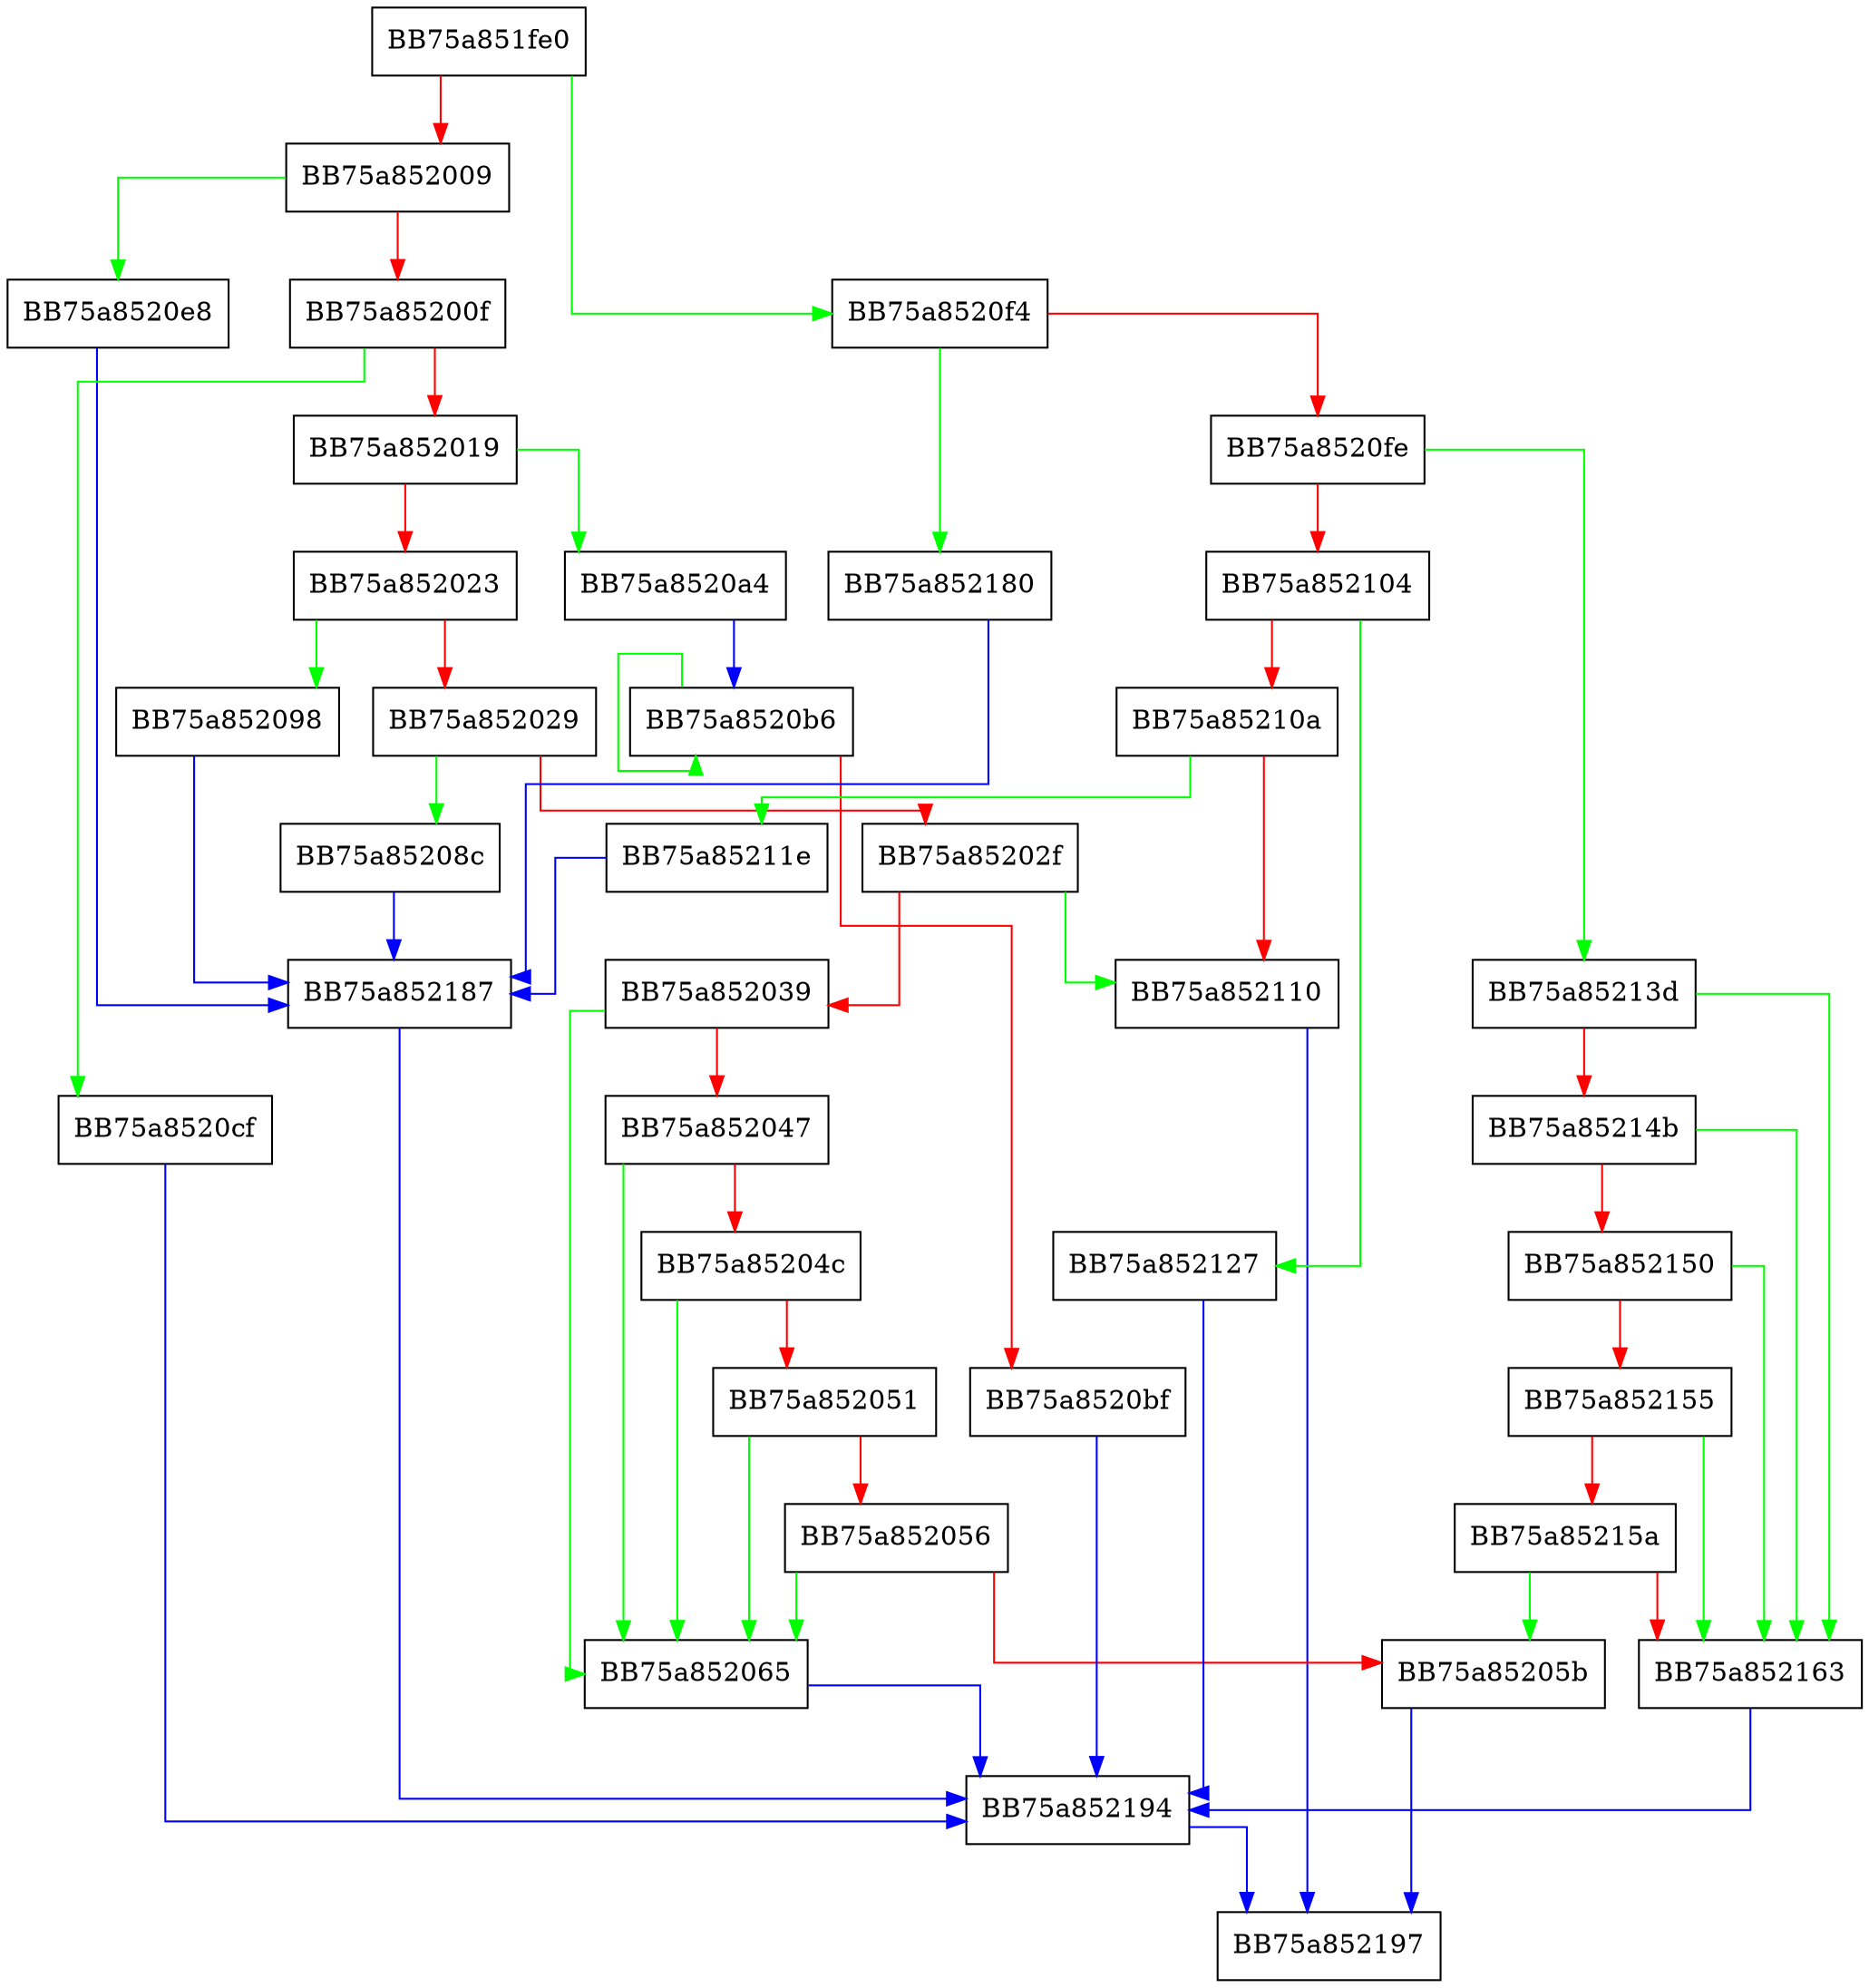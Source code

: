 digraph GetNotificationInfo {
  node [shape="box"];
  graph [splines=ortho];
  BB75a851fe0 -> BB75a8520f4 [color="green"];
  BB75a851fe0 -> BB75a852009 [color="red"];
  BB75a852009 -> BB75a8520e8 [color="green"];
  BB75a852009 -> BB75a85200f [color="red"];
  BB75a85200f -> BB75a8520cf [color="green"];
  BB75a85200f -> BB75a852019 [color="red"];
  BB75a852019 -> BB75a8520a4 [color="green"];
  BB75a852019 -> BB75a852023 [color="red"];
  BB75a852023 -> BB75a852098 [color="green"];
  BB75a852023 -> BB75a852029 [color="red"];
  BB75a852029 -> BB75a85208c [color="green"];
  BB75a852029 -> BB75a85202f [color="red"];
  BB75a85202f -> BB75a852110 [color="green"];
  BB75a85202f -> BB75a852039 [color="red"];
  BB75a852039 -> BB75a852065 [color="green"];
  BB75a852039 -> BB75a852047 [color="red"];
  BB75a852047 -> BB75a852065 [color="green"];
  BB75a852047 -> BB75a85204c [color="red"];
  BB75a85204c -> BB75a852065 [color="green"];
  BB75a85204c -> BB75a852051 [color="red"];
  BB75a852051 -> BB75a852065 [color="green"];
  BB75a852051 -> BB75a852056 [color="red"];
  BB75a852056 -> BB75a852065 [color="green"];
  BB75a852056 -> BB75a85205b [color="red"];
  BB75a85205b -> BB75a852197 [color="blue"];
  BB75a852065 -> BB75a852194 [color="blue"];
  BB75a85208c -> BB75a852187 [color="blue"];
  BB75a852098 -> BB75a852187 [color="blue"];
  BB75a8520a4 -> BB75a8520b6 [color="blue"];
  BB75a8520b6 -> BB75a8520b6 [color="green"];
  BB75a8520b6 -> BB75a8520bf [color="red"];
  BB75a8520bf -> BB75a852194 [color="blue"];
  BB75a8520cf -> BB75a852194 [color="blue"];
  BB75a8520e8 -> BB75a852187 [color="blue"];
  BB75a8520f4 -> BB75a852180 [color="green"];
  BB75a8520f4 -> BB75a8520fe [color="red"];
  BB75a8520fe -> BB75a85213d [color="green"];
  BB75a8520fe -> BB75a852104 [color="red"];
  BB75a852104 -> BB75a852127 [color="green"];
  BB75a852104 -> BB75a85210a [color="red"];
  BB75a85210a -> BB75a85211e [color="green"];
  BB75a85210a -> BB75a852110 [color="red"];
  BB75a852110 -> BB75a852197 [color="blue"];
  BB75a85211e -> BB75a852187 [color="blue"];
  BB75a852127 -> BB75a852194 [color="blue"];
  BB75a85213d -> BB75a852163 [color="green"];
  BB75a85213d -> BB75a85214b [color="red"];
  BB75a85214b -> BB75a852163 [color="green"];
  BB75a85214b -> BB75a852150 [color="red"];
  BB75a852150 -> BB75a852163 [color="green"];
  BB75a852150 -> BB75a852155 [color="red"];
  BB75a852155 -> BB75a852163 [color="green"];
  BB75a852155 -> BB75a85215a [color="red"];
  BB75a85215a -> BB75a85205b [color="green"];
  BB75a85215a -> BB75a852163 [color="red"];
  BB75a852163 -> BB75a852194 [color="blue"];
  BB75a852180 -> BB75a852187 [color="blue"];
  BB75a852187 -> BB75a852194 [color="blue"];
  BB75a852194 -> BB75a852197 [color="blue"];
}